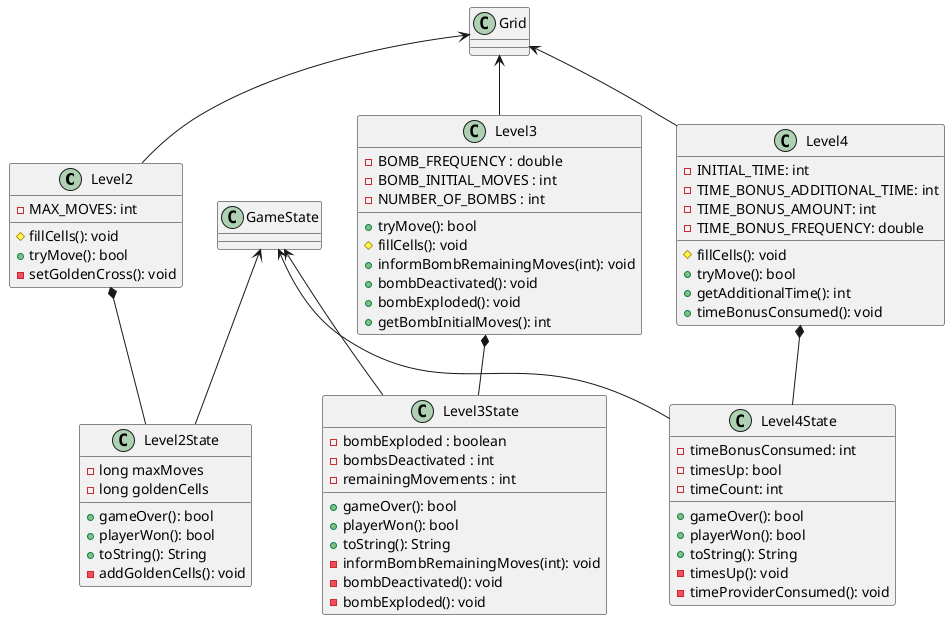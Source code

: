 @startuml

' --------------- LEVELS --------------- '

' Level2 '

class Level2{
 - MAX_MOVES: int
 # fillCells(): void
 + tryMove(): bool
 - setGoldenCross(): void
}

Grid <-- Level2
Level2 *-- Level2State


' Level2State '

class Level2State{
 - long maxMoves
 - long goldenCells
 + gameOver(): bool
 + playerWon(): bool
 + toString(): String
 - addGoldenCells(): void
}

GameState <-- Level2State


' Level3 '

class Level3 {
  - BOMB_FREQUENCY : double
  - BOMB_INITIAL_MOVES : int
  - NUMBER_OF_BOMBS : int
  + tryMove(): bool
  # fillCells(): void
  + informBombRemainingMoves(int): void
  + bombDeactivated(): void
  + bombExploded(): void
  + getBombInitialMoves(): int
}

Grid <-- Level3
Level3 *-- Level3State


' Level3State'

class Level3State {
  - bombExploded : boolean
  - bombsDeactivated : int
  - remainingMovements : int
  + gameOver(): bool
  + playerWon(): bool
  + toString(): String
  - informBombRemainingMoves(int): void
  - bombDeactivated(): void
  - bombExploded(): void
}

GameState <-- Level3State


' Level4 '

class Level4{
 - INITIAL_TIME: int
 - TIME_BONUS_ADDITIONAL_TIME: int
 - TIME_BONUS_AMOUNT: int
 - TIME_BONUS_FREQUENCY: double
 # fillCells(): void
 + tryMove(): bool
 + getAdditionalTime(): int
 + timeBonusConsumed(): void
}

Grid <-- Level4
Level4 *-- Level4State


' Level4State '

class Level4State{
 - timeBonusConsumed: int
 - timesUp: bool
 - timeCount: int
 + gameOver(): bool
 + playerWon(): bool
 + toString(): String
 - timesUp(): void
 - timeProviderConsumed(): void
}

GameState <-- Level4State

@enduml